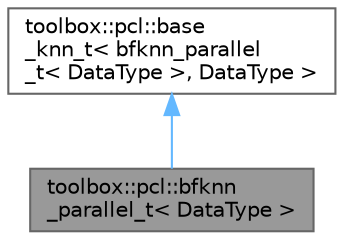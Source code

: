 digraph "toolbox::pcl::bfknn_parallel_t&lt; DataType &gt;"
{
 // LATEX_PDF_SIZE
  bgcolor="transparent";
  edge [fontname=Helvetica,fontsize=10,labelfontname=Helvetica,labelfontsize=10];
  node [fontname=Helvetica,fontsize=10,shape=box,height=0.2,width=0.4];
  Node1 [id="Node000001",label="toolbox::pcl::bfknn\l_parallel_t\< DataType \>",height=0.2,width=0.4,color="gray40", fillcolor="grey60", style="filled", fontcolor="black",tooltip=" "];
  Node2 -> Node1 [id="edge1_Node000001_Node000002",dir="back",color="steelblue1",style="solid",tooltip=" "];
  Node2 [id="Node000002",label="toolbox::pcl::base\l_knn_t\< bfknn_parallel\l_t\< DataType \>, DataType \>",height=0.2,width=0.4,color="gray40", fillcolor="white", style="filled",URL="$classtoolbox_1_1pcl_1_1base__knn__t.html",tooltip=" "];
}
